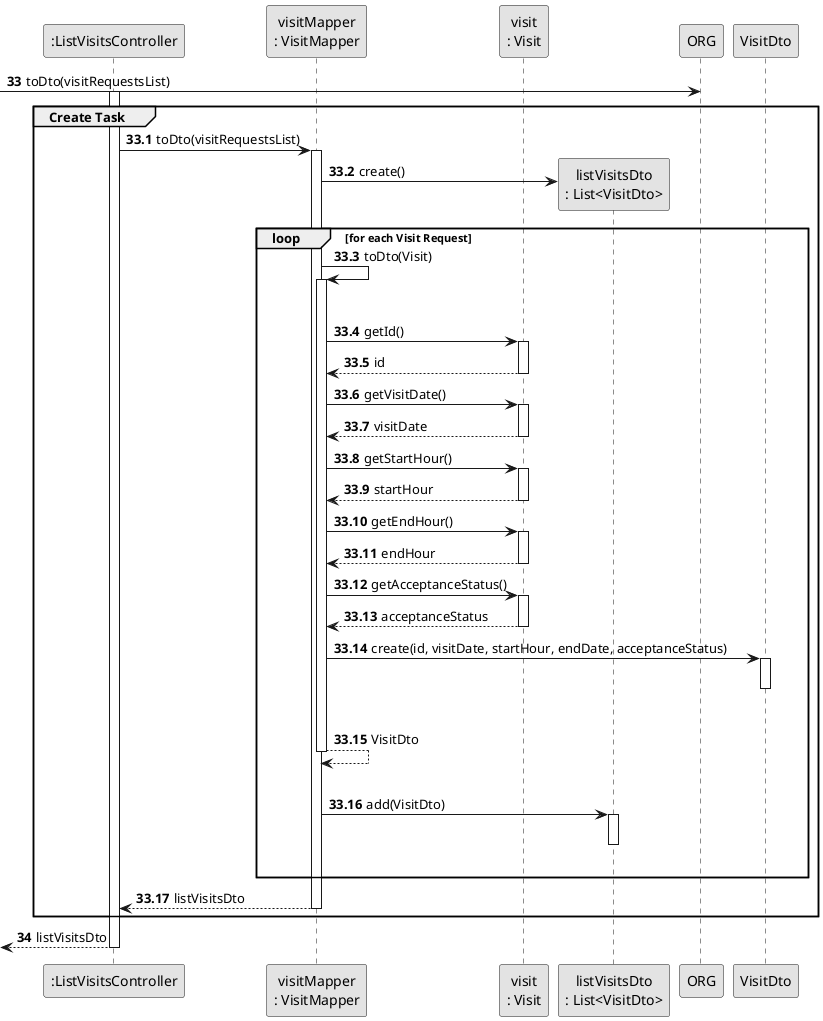 @startuml
skinparam monochrome true
skinparam packageStyle rectangle
skinparam shadowing false

participant ":ListVisitsController" as CTRL
participant "visitMapper\n: VisitMapper" as VisitMapper
participant "visit\n: Visit" as Visit
participant "listVisitsDto\n: List<VisitDto>" as VisitDtoList

autonumber 33
-> ORG: toDto(visitRequestsList)

autonumber 33.1
activate CTRL
    group Create Task

        CTRL -> VisitMapper : toDto(visitRequestsList)
                     activate VisitMapper

                     VisitMapper -> VisitDtoList**: create()

                            loop for each Visit Request

                            VisitMapper -> VisitMapper : toDto(Visit)
                            activate VisitMapper
                                 |||

                                VisitMapper -> Visit : getId()
                                activate Visit

                                Visit --> VisitMapper : id
                                deactivate Visit

                                VisitMapper -> Visit : getVisitDate()
                                activate Visit

                                Visit --> VisitMapper : visitDate
                                deactivate Visit

                                VisitMapper -> Visit : getStartHour()
                                activate Visit

                                Visit --> VisitMapper : startHour
                                deactivate Visit

                                VisitMapper -> Visit : getEndHour()
                                activate Visit

                                Visit --> VisitMapper : endHour
                                deactivate Visit

                                VisitMapper -> Visit : getAcceptanceStatus()
                                activate Visit

                                Visit --> VisitMapper : acceptanceStatus
                                deactivate Visit

                                VisitMapper -> VisitDto : create(id, visitDate, startHour, endDate, acceptanceStatus)
                                activate VisitDto
                                deactivate VisitDto

                            |||
                            VisitMapper --> VisitMapper: VisitDto
                            deactivate VisitMapper
                            |||
                            VisitMapper -> VisitDtoList: add(VisitDto)
                            activate VisitDtoList
                            deactivate VisitDtoList

                            |||
                            end loop

                         VisitMapper --> CTRL : listVisitsDto
                         deactivate VisitMapper
    end

    autonumber 34
    <-- CTRL : listVisitsDto
deactivate CTRL


@enduml